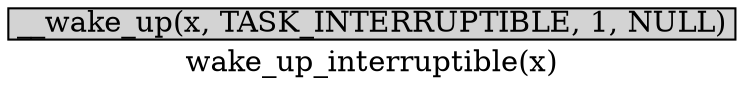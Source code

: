 digraph wake_up_interruptible{
        label="wake_up_interruptible(x)";
        size="10,18";
        ratio=filled;
        
		node[style=filled, shape = box, margin="0.05,0.005",height="0.1",width="0.1"];

		__wake_up[label="__wake_up(x, TASK_INTERRUPTIBLE, 1, NULL)"];
		
		}
